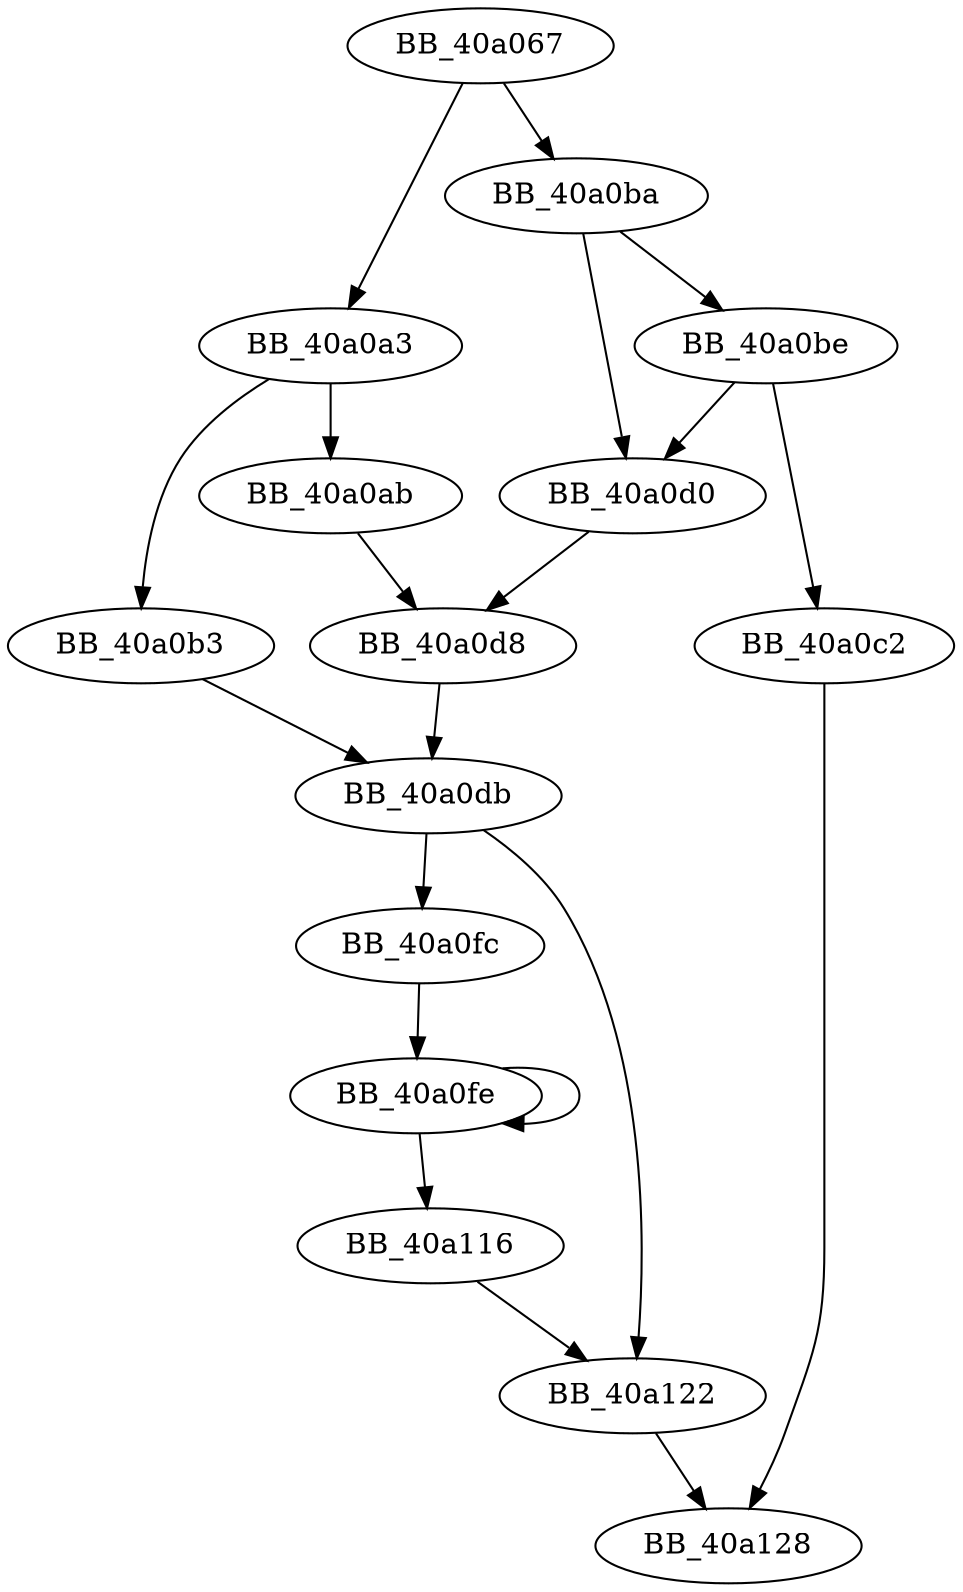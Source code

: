 DiGraph ___dtold{
BB_40a067->BB_40a0a3
BB_40a067->BB_40a0ba
BB_40a0a3->BB_40a0ab
BB_40a0a3->BB_40a0b3
BB_40a0ab->BB_40a0d8
BB_40a0b3->BB_40a0db
BB_40a0ba->BB_40a0be
BB_40a0ba->BB_40a0d0
BB_40a0be->BB_40a0c2
BB_40a0be->BB_40a0d0
BB_40a0c2->BB_40a128
BB_40a0d0->BB_40a0d8
BB_40a0d8->BB_40a0db
BB_40a0db->BB_40a0fc
BB_40a0db->BB_40a122
BB_40a0fc->BB_40a0fe
BB_40a0fe->BB_40a0fe
BB_40a0fe->BB_40a116
BB_40a116->BB_40a122
BB_40a122->BB_40a128
}
